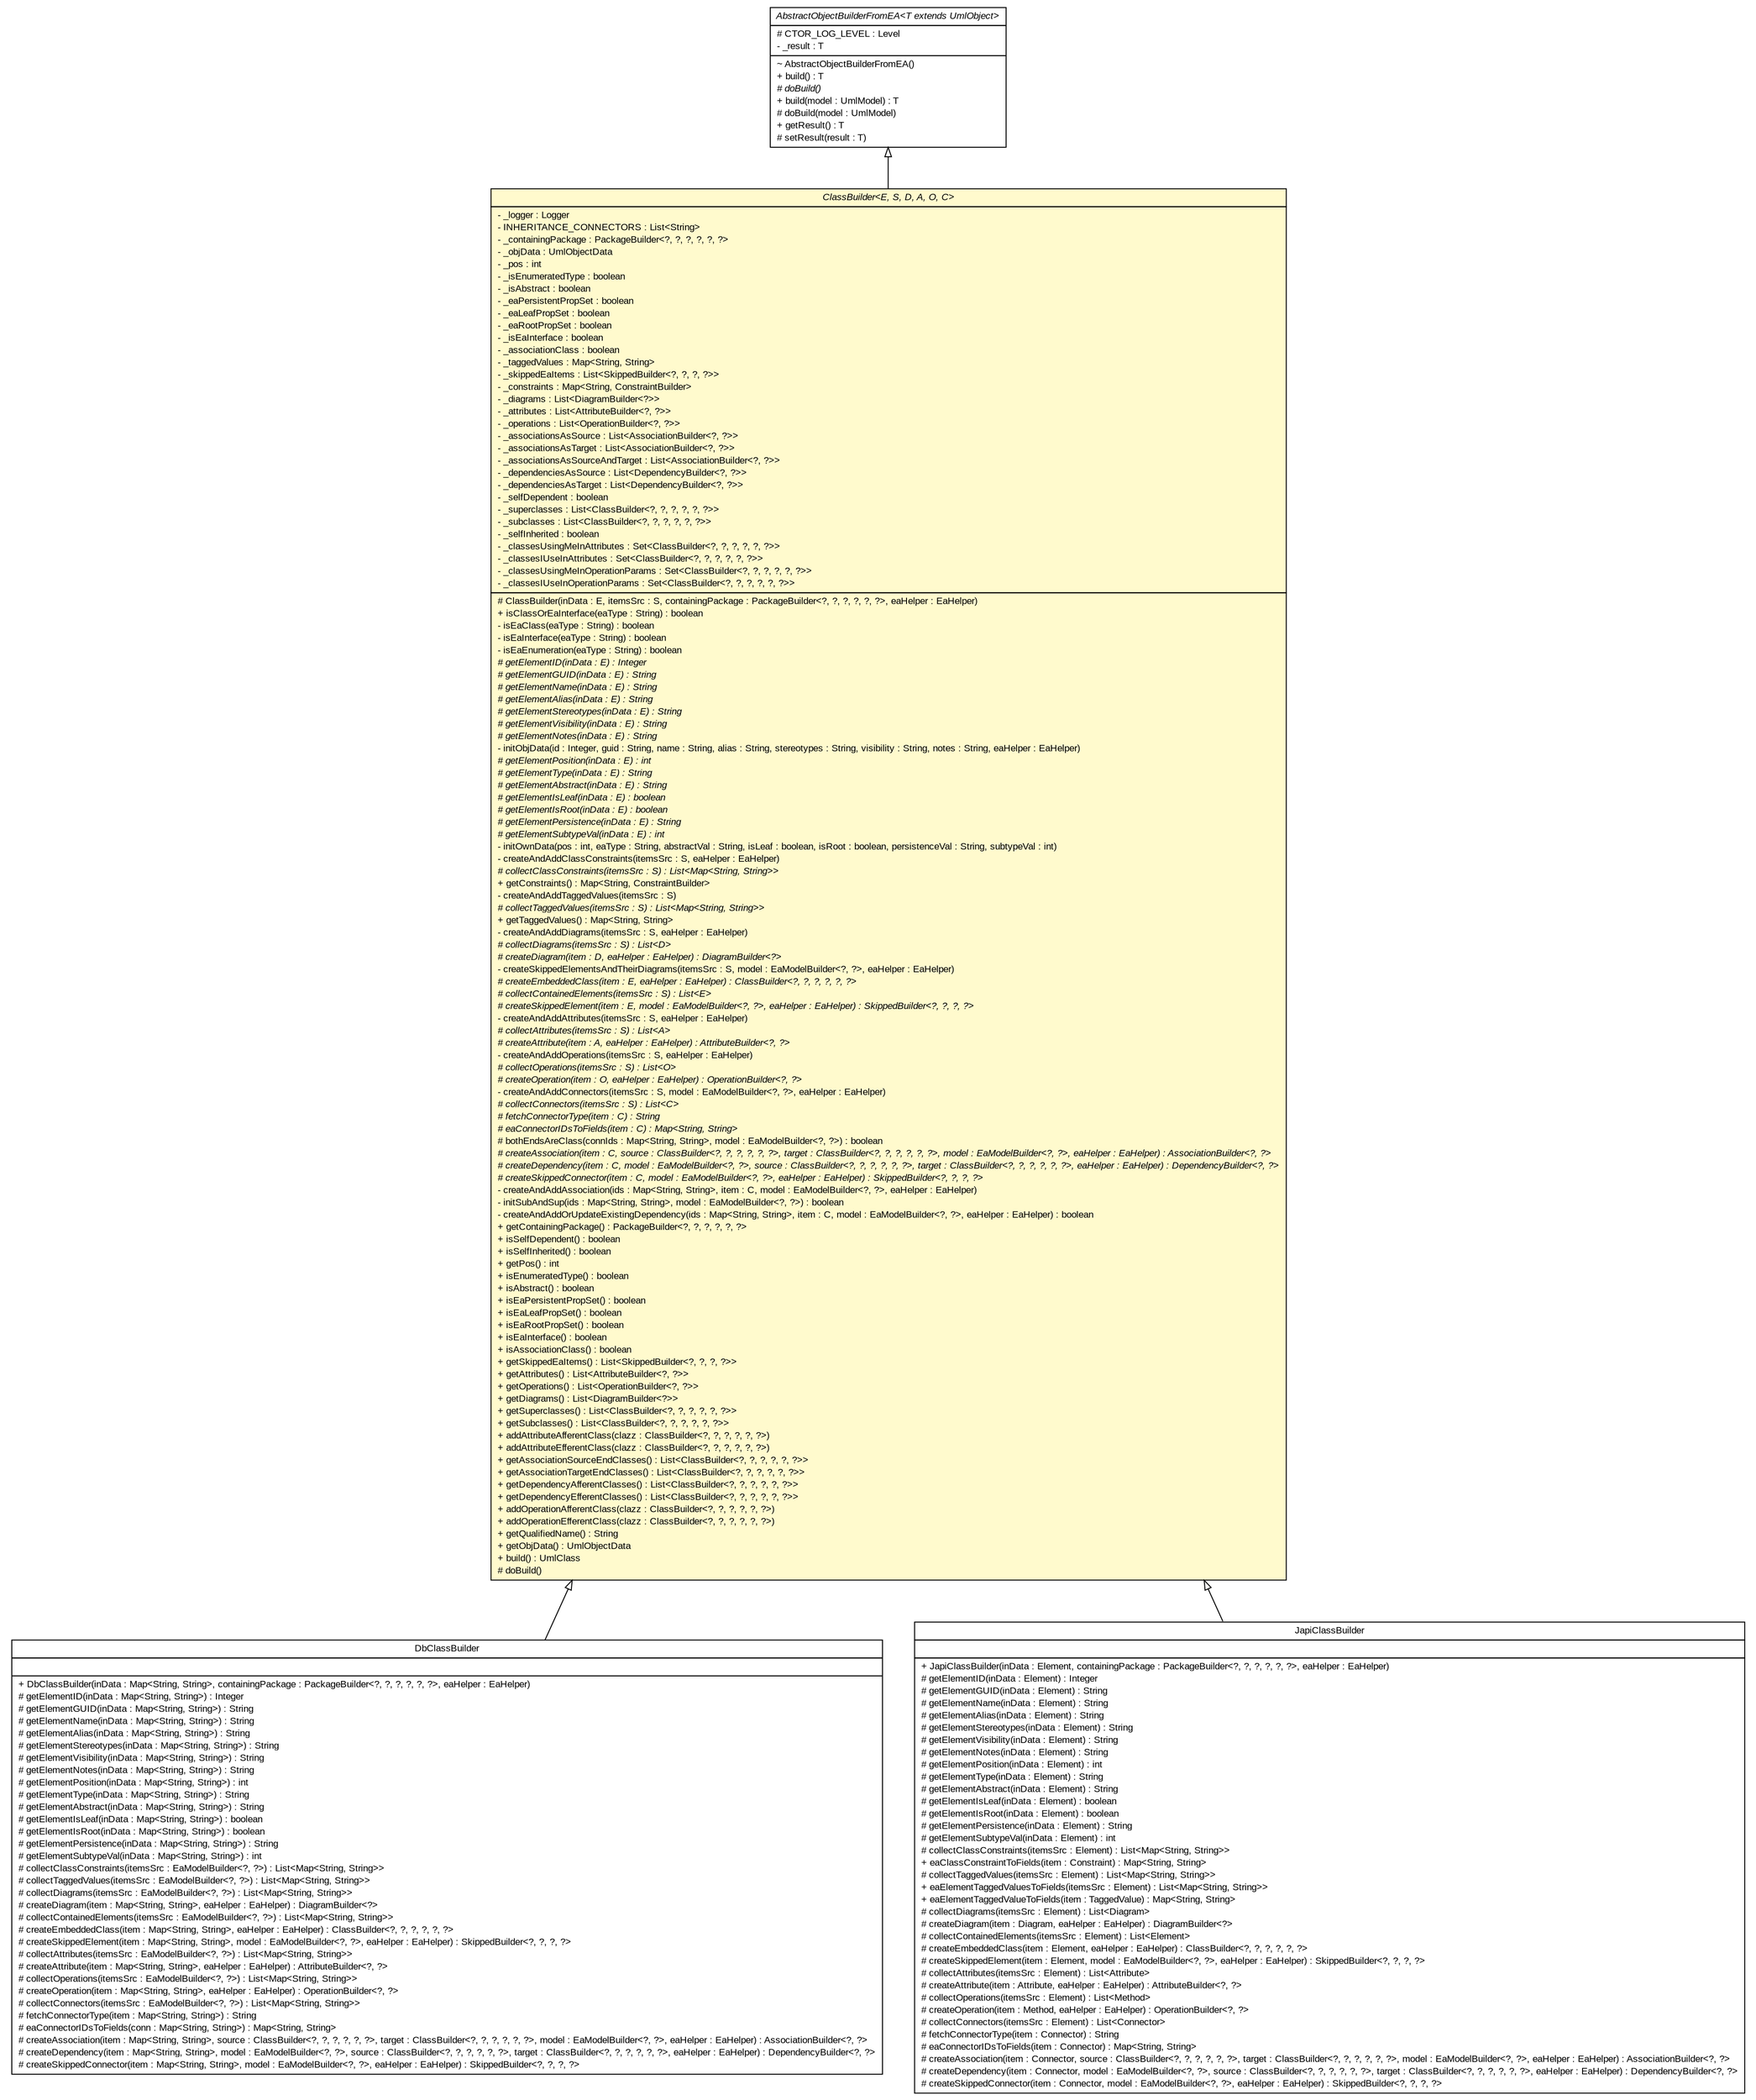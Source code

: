 #!/usr/local/bin/dot
#
# Class diagram 
# Generated by UMLGraph version R5_6_6-6-g3bdff0 (http://www.umlgraph.org/)
#

digraph G {
	edge [fontname="arial",fontsize=10,labelfontname="arial",labelfontsize=10];
	node [fontname="arial",fontsize=10,shape=plaintext];
	nodesep=0.25;
	ranksep=0.5;
	// org.tanjakostic.jcleancim.builder.ea.ClassBuilder<E, S, D, A, O, C>
	c57045 [label=<<table title="org.tanjakostic.jcleancim.builder.ea.ClassBuilder" border="0" cellborder="1" cellspacing="0" cellpadding="2" port="p" bgcolor="lemonChiffon" href="./ClassBuilder.html">
		<tr><td><table border="0" cellspacing="0" cellpadding="1">
<tr><td align="center" balign="center"><font face="Arial Italic"> ClassBuilder&lt;E, S, D, A, O, C&gt; </font></td></tr>
		</table></td></tr>
		<tr><td><table border="0" cellspacing="0" cellpadding="1">
<tr><td align="left" balign="left"> - _logger : Logger </td></tr>
<tr><td align="left" balign="left"> - INHERITANCE_CONNECTORS : List&lt;String&gt; </td></tr>
<tr><td align="left" balign="left"> - _containingPackage : PackageBuilder&lt;?, ?, ?, ?, ?, ?&gt; </td></tr>
<tr><td align="left" balign="left"> - _objData : UmlObjectData </td></tr>
<tr><td align="left" balign="left"> - _pos : int </td></tr>
<tr><td align="left" balign="left"> - _isEnumeratedType : boolean </td></tr>
<tr><td align="left" balign="left"> - _isAbstract : boolean </td></tr>
<tr><td align="left" balign="left"> - _eaPersistentPropSet : boolean </td></tr>
<tr><td align="left" balign="left"> - _eaLeafPropSet : boolean </td></tr>
<tr><td align="left" balign="left"> - _eaRootPropSet : boolean </td></tr>
<tr><td align="left" balign="left"> - _isEaInterface : boolean </td></tr>
<tr><td align="left" balign="left"> - _associationClass : boolean </td></tr>
<tr><td align="left" balign="left"> - _taggedValues : Map&lt;String, String&gt; </td></tr>
<tr><td align="left" balign="left"> - _skippedEaItems : List&lt;SkippedBuilder&lt;?, ?, ?, ?&gt;&gt; </td></tr>
<tr><td align="left" balign="left"> - _constraints : Map&lt;String, ConstraintBuilder&gt; </td></tr>
<tr><td align="left" balign="left"> - _diagrams : List&lt;DiagramBuilder&lt;?&gt;&gt; </td></tr>
<tr><td align="left" balign="left"> - _attributes : List&lt;AttributeBuilder&lt;?, ?&gt;&gt; </td></tr>
<tr><td align="left" balign="left"> - _operations : List&lt;OperationBuilder&lt;?, ?&gt;&gt; </td></tr>
<tr><td align="left" balign="left"> - _associationsAsSource : List&lt;AssociationBuilder&lt;?, ?&gt;&gt; </td></tr>
<tr><td align="left" balign="left"> - _associationsAsTarget : List&lt;AssociationBuilder&lt;?, ?&gt;&gt; </td></tr>
<tr><td align="left" balign="left"> - _associationsAsSourceAndTarget : List&lt;AssociationBuilder&lt;?, ?&gt;&gt; </td></tr>
<tr><td align="left" balign="left"> - _dependenciesAsSource : List&lt;DependencyBuilder&lt;?, ?&gt;&gt; </td></tr>
<tr><td align="left" balign="left"> - _dependenciesAsTarget : List&lt;DependencyBuilder&lt;?, ?&gt;&gt; </td></tr>
<tr><td align="left" balign="left"> - _selfDependent : boolean </td></tr>
<tr><td align="left" balign="left"> - _superclasses : List&lt;ClassBuilder&lt;?, ?, ?, ?, ?, ?&gt;&gt; </td></tr>
<tr><td align="left" balign="left"> - _subclasses : List&lt;ClassBuilder&lt;?, ?, ?, ?, ?, ?&gt;&gt; </td></tr>
<tr><td align="left" balign="left"> - _selfInherited : boolean </td></tr>
<tr><td align="left" balign="left"> - _classesUsingMeInAttributes : Set&lt;ClassBuilder&lt;?, ?, ?, ?, ?, ?&gt;&gt; </td></tr>
<tr><td align="left" balign="left"> - _classesIUseInAttributes : Set&lt;ClassBuilder&lt;?, ?, ?, ?, ?, ?&gt;&gt; </td></tr>
<tr><td align="left" balign="left"> - _classesUsingMeInOperationParams : Set&lt;ClassBuilder&lt;?, ?, ?, ?, ?, ?&gt;&gt; </td></tr>
<tr><td align="left" balign="left"> - _classesIUseInOperationParams : Set&lt;ClassBuilder&lt;?, ?, ?, ?, ?, ?&gt;&gt; </td></tr>
		</table></td></tr>
		<tr><td><table border="0" cellspacing="0" cellpadding="1">
<tr><td align="left" balign="left"> # ClassBuilder(inData : E, itemsSrc : S, containingPackage : PackageBuilder&lt;?, ?, ?, ?, ?, ?&gt;, eaHelper : EaHelper) </td></tr>
<tr><td align="left" balign="left"> + isClassOrEaInterface(eaType : String) : boolean </td></tr>
<tr><td align="left" balign="left"> - isEaClass(eaType : String) : boolean </td></tr>
<tr><td align="left" balign="left"> - isEaInterface(eaType : String) : boolean </td></tr>
<tr><td align="left" balign="left"> - isEaEnumeration(eaType : String) : boolean </td></tr>
<tr><td align="left" balign="left"><font face="Arial Italic" point-size="10.0"> # getElementID(inData : E) : Integer </font></td></tr>
<tr><td align="left" balign="left"><font face="Arial Italic" point-size="10.0"> # getElementGUID(inData : E) : String </font></td></tr>
<tr><td align="left" balign="left"><font face="Arial Italic" point-size="10.0"> # getElementName(inData : E) : String </font></td></tr>
<tr><td align="left" balign="left"><font face="Arial Italic" point-size="10.0"> # getElementAlias(inData : E) : String </font></td></tr>
<tr><td align="left" balign="left"><font face="Arial Italic" point-size="10.0"> # getElementStereotypes(inData : E) : String </font></td></tr>
<tr><td align="left" balign="left"><font face="Arial Italic" point-size="10.0"> # getElementVisibility(inData : E) : String </font></td></tr>
<tr><td align="left" balign="left"><font face="Arial Italic" point-size="10.0"> # getElementNotes(inData : E) : String </font></td></tr>
<tr><td align="left" balign="left"> - initObjData(id : Integer, guid : String, name : String, alias : String, stereotypes : String, visibility : String, notes : String, eaHelper : EaHelper) </td></tr>
<tr><td align="left" balign="left"><font face="Arial Italic" point-size="10.0"> # getElementPosition(inData : E) : int </font></td></tr>
<tr><td align="left" balign="left"><font face="Arial Italic" point-size="10.0"> # getElementType(inData : E) : String </font></td></tr>
<tr><td align="left" balign="left"><font face="Arial Italic" point-size="10.0"> # getElementAbstract(inData : E) : String </font></td></tr>
<tr><td align="left" balign="left"><font face="Arial Italic" point-size="10.0"> # getElementIsLeaf(inData : E) : boolean </font></td></tr>
<tr><td align="left" balign="left"><font face="Arial Italic" point-size="10.0"> # getElementIsRoot(inData : E) : boolean </font></td></tr>
<tr><td align="left" balign="left"><font face="Arial Italic" point-size="10.0"> # getElementPersistence(inData : E) : String </font></td></tr>
<tr><td align="left" balign="left"><font face="Arial Italic" point-size="10.0"> # getElementSubtypeVal(inData : E) : int </font></td></tr>
<tr><td align="left" balign="left"> - initOwnData(pos : int, eaType : String, abstractVal : String, isLeaf : boolean, isRoot : boolean, persistenceVal : String, subtypeVal : int) </td></tr>
<tr><td align="left" balign="left"> - createAndAddClassConstraints(itemsSrc : S, eaHelper : EaHelper) </td></tr>
<tr><td align="left" balign="left"><font face="Arial Italic" point-size="10.0"> # collectClassConstraints(itemsSrc : S) : List&lt;Map&lt;String, String&gt;&gt; </font></td></tr>
<tr><td align="left" balign="left"> + getConstraints() : Map&lt;String, ConstraintBuilder&gt; </td></tr>
<tr><td align="left" balign="left"> - createAndAddTaggedValues(itemsSrc : S) </td></tr>
<tr><td align="left" balign="left"><font face="Arial Italic" point-size="10.0"> # collectTaggedValues(itemsSrc : S) : List&lt;Map&lt;String, String&gt;&gt; </font></td></tr>
<tr><td align="left" balign="left"> + getTaggedValues() : Map&lt;String, String&gt; </td></tr>
<tr><td align="left" balign="left"> - createAndAddDiagrams(itemsSrc : S, eaHelper : EaHelper) </td></tr>
<tr><td align="left" balign="left"><font face="Arial Italic" point-size="10.0"> # collectDiagrams(itemsSrc : S) : List&lt;D&gt; </font></td></tr>
<tr><td align="left" balign="left"><font face="Arial Italic" point-size="10.0"> # createDiagram(item : D, eaHelper : EaHelper) : DiagramBuilder&lt;?&gt; </font></td></tr>
<tr><td align="left" balign="left"> - createSkippedElementsAndTheirDiagrams(itemsSrc : S, model : EaModelBuilder&lt;?, ?&gt;, eaHelper : EaHelper) </td></tr>
<tr><td align="left" balign="left"><font face="Arial Italic" point-size="10.0"> # createEmbeddedClass(item : E, eaHelper : EaHelper) : ClassBuilder&lt;?, ?, ?, ?, ?, ?&gt; </font></td></tr>
<tr><td align="left" balign="left"><font face="Arial Italic" point-size="10.0"> # collectContainedElements(itemsSrc : S) : List&lt;E&gt; </font></td></tr>
<tr><td align="left" balign="left"><font face="Arial Italic" point-size="10.0"> # createSkippedElement(item : E, model : EaModelBuilder&lt;?, ?&gt;, eaHelper : EaHelper) : SkippedBuilder&lt;?, ?, ?, ?&gt; </font></td></tr>
<tr><td align="left" balign="left"> - createAndAddAttributes(itemsSrc : S, eaHelper : EaHelper) </td></tr>
<tr><td align="left" balign="left"><font face="Arial Italic" point-size="10.0"> # collectAttributes(itemsSrc : S) : List&lt;A&gt; </font></td></tr>
<tr><td align="left" balign="left"><font face="Arial Italic" point-size="10.0"> # createAttribute(item : A, eaHelper : EaHelper) : AttributeBuilder&lt;?, ?&gt; </font></td></tr>
<tr><td align="left" balign="left"> - createAndAddOperations(itemsSrc : S, eaHelper : EaHelper) </td></tr>
<tr><td align="left" balign="left"><font face="Arial Italic" point-size="10.0"> # collectOperations(itemsSrc : S) : List&lt;O&gt; </font></td></tr>
<tr><td align="left" balign="left"><font face="Arial Italic" point-size="10.0"> # createOperation(item : O, eaHelper : EaHelper) : OperationBuilder&lt;?, ?&gt; </font></td></tr>
<tr><td align="left" balign="left"> - createAndAddConnectors(itemsSrc : S, model : EaModelBuilder&lt;?, ?&gt;, eaHelper : EaHelper) </td></tr>
<tr><td align="left" balign="left"><font face="Arial Italic" point-size="10.0"> # collectConnectors(itemsSrc : S) : List&lt;C&gt; </font></td></tr>
<tr><td align="left" balign="left"><font face="Arial Italic" point-size="10.0"> # fetchConnectorType(item : C) : String </font></td></tr>
<tr><td align="left" balign="left"><font face="Arial Italic" point-size="10.0"> # eaConnectorIDsToFields(item : C) : Map&lt;String, String&gt; </font></td></tr>
<tr><td align="left" balign="left"> # bothEndsAreClass(connIds : Map&lt;String, String&gt;, model : EaModelBuilder&lt;?, ?&gt;) : boolean </td></tr>
<tr><td align="left" balign="left"><font face="Arial Italic" point-size="10.0"> # createAssociation(item : C, source : ClassBuilder&lt;?, ?, ?, ?, ?, ?&gt;, target : ClassBuilder&lt;?, ?, ?, ?, ?, ?&gt;, model : EaModelBuilder&lt;?, ?&gt;, eaHelper : EaHelper) : AssociationBuilder&lt;?, ?&gt; </font></td></tr>
<tr><td align="left" balign="left"><font face="Arial Italic" point-size="10.0"> # createDependency(item : C, model : EaModelBuilder&lt;?, ?&gt;, source : ClassBuilder&lt;?, ?, ?, ?, ?, ?&gt;, target : ClassBuilder&lt;?, ?, ?, ?, ?, ?&gt;, eaHelper : EaHelper) : DependencyBuilder&lt;?, ?&gt; </font></td></tr>
<tr><td align="left" balign="left"><font face="Arial Italic" point-size="10.0"> # createSkippedConnector(item : C, model : EaModelBuilder&lt;?, ?&gt;, eaHelper : EaHelper) : SkippedBuilder&lt;?, ?, ?, ?&gt; </font></td></tr>
<tr><td align="left" balign="left"> - createAndAddAssociation(ids : Map&lt;String, String&gt;, item : C, model : EaModelBuilder&lt;?, ?&gt;, eaHelper : EaHelper) </td></tr>
<tr><td align="left" balign="left"> - initSubAndSup(ids : Map&lt;String, String&gt;, model : EaModelBuilder&lt;?, ?&gt;) : boolean </td></tr>
<tr><td align="left" balign="left"> - createAndAddOrUpdateExistingDependency(ids : Map&lt;String, String&gt;, item : C, model : EaModelBuilder&lt;?, ?&gt;, eaHelper : EaHelper) : boolean </td></tr>
<tr><td align="left" balign="left"> + getContainingPackage() : PackageBuilder&lt;?, ?, ?, ?, ?, ?&gt; </td></tr>
<tr><td align="left" balign="left"> + isSelfDependent() : boolean </td></tr>
<tr><td align="left" balign="left"> + isSelfInherited() : boolean </td></tr>
<tr><td align="left" balign="left"> + getPos() : int </td></tr>
<tr><td align="left" balign="left"> + isEnumeratedType() : boolean </td></tr>
<tr><td align="left" balign="left"> + isAbstract() : boolean </td></tr>
<tr><td align="left" balign="left"> + isEaPersistentPropSet() : boolean </td></tr>
<tr><td align="left" balign="left"> + isEaLeafPropSet() : boolean </td></tr>
<tr><td align="left" balign="left"> + isEaRootPropSet() : boolean </td></tr>
<tr><td align="left" balign="left"> + isEaInterface() : boolean </td></tr>
<tr><td align="left" balign="left"> + isAssociationClass() : boolean </td></tr>
<tr><td align="left" balign="left"> + getSkippedEaItems() : List&lt;SkippedBuilder&lt;?, ?, ?, ?&gt;&gt; </td></tr>
<tr><td align="left" balign="left"> + getAttributes() : List&lt;AttributeBuilder&lt;?, ?&gt;&gt; </td></tr>
<tr><td align="left" balign="left"> + getOperations() : List&lt;OperationBuilder&lt;?, ?&gt;&gt; </td></tr>
<tr><td align="left" balign="left"> + getDiagrams() : List&lt;DiagramBuilder&lt;?&gt;&gt; </td></tr>
<tr><td align="left" balign="left"> + getSuperclasses() : List&lt;ClassBuilder&lt;?, ?, ?, ?, ?, ?&gt;&gt; </td></tr>
<tr><td align="left" balign="left"> + getSubclasses() : List&lt;ClassBuilder&lt;?, ?, ?, ?, ?, ?&gt;&gt; </td></tr>
<tr><td align="left" balign="left"> + addAttributeAfferentClass(clazz : ClassBuilder&lt;?, ?, ?, ?, ?, ?&gt;) </td></tr>
<tr><td align="left" balign="left"> + addAttributeEfferentClass(clazz : ClassBuilder&lt;?, ?, ?, ?, ?, ?&gt;) </td></tr>
<tr><td align="left" balign="left"> + getAssociationSourceEndClasses() : List&lt;ClassBuilder&lt;?, ?, ?, ?, ?, ?&gt;&gt; </td></tr>
<tr><td align="left" balign="left"> + getAssociationTargetEndClasses() : List&lt;ClassBuilder&lt;?, ?, ?, ?, ?, ?&gt;&gt; </td></tr>
<tr><td align="left" balign="left"> + getDependencyAfferentClasses() : List&lt;ClassBuilder&lt;?, ?, ?, ?, ?, ?&gt;&gt; </td></tr>
<tr><td align="left" balign="left"> + getDependencyEfferentClasses() : List&lt;ClassBuilder&lt;?, ?, ?, ?, ?, ?&gt;&gt; </td></tr>
<tr><td align="left" balign="left"> + addOperationAfferentClass(clazz : ClassBuilder&lt;?, ?, ?, ?, ?, ?&gt;) </td></tr>
<tr><td align="left" balign="left"> + addOperationEfferentClass(clazz : ClassBuilder&lt;?, ?, ?, ?, ?, ?&gt;) </td></tr>
<tr><td align="left" balign="left"> + getQualifiedName() : String </td></tr>
<tr><td align="left" balign="left"> + getObjData() : UmlObjectData </td></tr>
<tr><td align="left" balign="left"> + build() : UmlClass </td></tr>
<tr><td align="left" balign="left"> # doBuild() </td></tr>
		</table></td></tr>
		</table>>, URL="./ClassBuilder.html", fontname="arial", fontcolor="black", fontsize=10.0];
	// org.tanjakostic.jcleancim.builder.ea.AbstractObjectBuilderFromEA<T extends org.tanjakostic.jcleancim.model.UmlObject>
	c57049 [label=<<table title="org.tanjakostic.jcleancim.builder.ea.AbstractObjectBuilderFromEA" border="0" cellborder="1" cellspacing="0" cellpadding="2" port="p" href="./AbstractObjectBuilderFromEA.html">
		<tr><td><table border="0" cellspacing="0" cellpadding="1">
<tr><td align="center" balign="center"><font face="Arial Italic"> AbstractObjectBuilderFromEA&lt;T extends UmlObject&gt; </font></td></tr>
		</table></td></tr>
		<tr><td><table border="0" cellspacing="0" cellpadding="1">
<tr><td align="left" balign="left"> # CTOR_LOG_LEVEL : Level </td></tr>
<tr><td align="left" balign="left"> - _result : T </td></tr>
		</table></td></tr>
		<tr><td><table border="0" cellspacing="0" cellpadding="1">
<tr><td align="left" balign="left"> ~ AbstractObjectBuilderFromEA() </td></tr>
<tr><td align="left" balign="left"> + build() : T </td></tr>
<tr><td align="left" balign="left"><font face="Arial Italic" point-size="10.0"> # doBuild() </font></td></tr>
<tr><td align="left" balign="left"> + build(model : UmlModel) : T </td></tr>
<tr><td align="left" balign="left"> # doBuild(model : UmlModel) </td></tr>
<tr><td align="left" balign="left"> + getResult() : T </td></tr>
<tr><td align="left" balign="left"> # setResult(result : T) </td></tr>
		</table></td></tr>
		</table>>, URL="./AbstractObjectBuilderFromEA.html", fontname="arial", fontcolor="black", fontsize=10.0];
	// org.tanjakostic.jcleancim.builder.ea.db.DbClassBuilder
	c57059 [label=<<table title="org.tanjakostic.jcleancim.builder.ea.db.DbClassBuilder" border="0" cellborder="1" cellspacing="0" cellpadding="2" port="p" href="./db/DbClassBuilder.html">
		<tr><td><table border="0" cellspacing="0" cellpadding="1">
<tr><td align="center" balign="center"> DbClassBuilder </td></tr>
		</table></td></tr>
		<tr><td><table border="0" cellspacing="0" cellpadding="1">
<tr><td align="left" balign="left">  </td></tr>
		</table></td></tr>
		<tr><td><table border="0" cellspacing="0" cellpadding="1">
<tr><td align="left" balign="left"> + DbClassBuilder(inData : Map&lt;String, String&gt;, containingPackage : PackageBuilder&lt;?, ?, ?, ?, ?, ?&gt;, eaHelper : EaHelper) </td></tr>
<tr><td align="left" balign="left"> # getElementID(inData : Map&lt;String, String&gt;) : Integer </td></tr>
<tr><td align="left" balign="left"> # getElementGUID(inData : Map&lt;String, String&gt;) : String </td></tr>
<tr><td align="left" balign="left"> # getElementName(inData : Map&lt;String, String&gt;) : String </td></tr>
<tr><td align="left" balign="left"> # getElementAlias(inData : Map&lt;String, String&gt;) : String </td></tr>
<tr><td align="left" balign="left"> # getElementStereotypes(inData : Map&lt;String, String&gt;) : String </td></tr>
<tr><td align="left" balign="left"> # getElementVisibility(inData : Map&lt;String, String&gt;) : String </td></tr>
<tr><td align="left" balign="left"> # getElementNotes(inData : Map&lt;String, String&gt;) : String </td></tr>
<tr><td align="left" balign="left"> # getElementPosition(inData : Map&lt;String, String&gt;) : int </td></tr>
<tr><td align="left" balign="left"> # getElementType(inData : Map&lt;String, String&gt;) : String </td></tr>
<tr><td align="left" balign="left"> # getElementAbstract(inData : Map&lt;String, String&gt;) : String </td></tr>
<tr><td align="left" balign="left"> # getElementIsLeaf(inData : Map&lt;String, String&gt;) : boolean </td></tr>
<tr><td align="left" balign="left"> # getElementIsRoot(inData : Map&lt;String, String&gt;) : boolean </td></tr>
<tr><td align="left" balign="left"> # getElementPersistence(inData : Map&lt;String, String&gt;) : String </td></tr>
<tr><td align="left" balign="left"> # getElementSubtypeVal(inData : Map&lt;String, String&gt;) : int </td></tr>
<tr><td align="left" balign="left"> # collectClassConstraints(itemsSrc : EaModelBuilder&lt;?, ?&gt;) : List&lt;Map&lt;String, String&gt;&gt; </td></tr>
<tr><td align="left" balign="left"> # collectTaggedValues(itemsSrc : EaModelBuilder&lt;?, ?&gt;) : List&lt;Map&lt;String, String&gt;&gt; </td></tr>
<tr><td align="left" balign="left"> # collectDiagrams(itemsSrc : EaModelBuilder&lt;?, ?&gt;) : List&lt;Map&lt;String, String&gt;&gt; </td></tr>
<tr><td align="left" balign="left"> # createDiagram(item : Map&lt;String, String&gt;, eaHelper : EaHelper) : DiagramBuilder&lt;?&gt; </td></tr>
<tr><td align="left" balign="left"> # collectContainedElements(itemsSrc : EaModelBuilder&lt;?, ?&gt;) : List&lt;Map&lt;String, String&gt;&gt; </td></tr>
<tr><td align="left" balign="left"> # createEmbeddedClass(item : Map&lt;String, String&gt;, eaHelper : EaHelper) : ClassBuilder&lt;?, ?, ?, ?, ?, ?&gt; </td></tr>
<tr><td align="left" balign="left"> # createSkippedElement(item : Map&lt;String, String&gt;, model : EaModelBuilder&lt;?, ?&gt;, eaHelper : EaHelper) : SkippedBuilder&lt;?, ?, ?, ?&gt; </td></tr>
<tr><td align="left" balign="left"> # collectAttributes(itemsSrc : EaModelBuilder&lt;?, ?&gt;) : List&lt;Map&lt;String, String&gt;&gt; </td></tr>
<tr><td align="left" balign="left"> # createAttribute(item : Map&lt;String, String&gt;, eaHelper : EaHelper) : AttributeBuilder&lt;?, ?&gt; </td></tr>
<tr><td align="left" balign="left"> # collectOperations(itemsSrc : EaModelBuilder&lt;?, ?&gt;) : List&lt;Map&lt;String, String&gt;&gt; </td></tr>
<tr><td align="left" balign="left"> # createOperation(item : Map&lt;String, String&gt;, eaHelper : EaHelper) : OperationBuilder&lt;?, ?&gt; </td></tr>
<tr><td align="left" balign="left"> # collectConnectors(itemsSrc : EaModelBuilder&lt;?, ?&gt;) : List&lt;Map&lt;String, String&gt;&gt; </td></tr>
<tr><td align="left" balign="left"> # fetchConnectorType(item : Map&lt;String, String&gt;) : String </td></tr>
<tr><td align="left" balign="left"> # eaConnectorIDsToFields(conn : Map&lt;String, String&gt;) : Map&lt;String, String&gt; </td></tr>
<tr><td align="left" balign="left"> # createAssociation(item : Map&lt;String, String&gt;, source : ClassBuilder&lt;?, ?, ?, ?, ?, ?&gt;, target : ClassBuilder&lt;?, ?, ?, ?, ?, ?&gt;, model : EaModelBuilder&lt;?, ?&gt;, eaHelper : EaHelper) : AssociationBuilder&lt;?, ?&gt; </td></tr>
<tr><td align="left" balign="left"> # createDependency(item : Map&lt;String, String&gt;, model : EaModelBuilder&lt;?, ?&gt;, source : ClassBuilder&lt;?, ?, ?, ?, ?, ?&gt;, target : ClassBuilder&lt;?, ?, ?, ?, ?, ?&gt;, eaHelper : EaHelper) : DependencyBuilder&lt;?, ?&gt; </td></tr>
<tr><td align="left" balign="left"> # createSkippedConnector(item : Map&lt;String, String&gt;, model : EaModelBuilder&lt;?, ?&gt;, eaHelper : EaHelper) : SkippedBuilder&lt;?, ?, ?, ?&gt; </td></tr>
		</table></td></tr>
		</table>>, URL="./db/DbClassBuilder.html", fontname="arial", fontcolor="black", fontsize=10.0];
	// org.tanjakostic.jcleancim.builder.ea.japi.JapiClassBuilder
	c57073 [label=<<table title="org.tanjakostic.jcleancim.builder.ea.japi.JapiClassBuilder" border="0" cellborder="1" cellspacing="0" cellpadding="2" port="p" href="./japi/JapiClassBuilder.html">
		<tr><td><table border="0" cellspacing="0" cellpadding="1">
<tr><td align="center" balign="center"> JapiClassBuilder </td></tr>
		</table></td></tr>
		<tr><td><table border="0" cellspacing="0" cellpadding="1">
<tr><td align="left" balign="left">  </td></tr>
		</table></td></tr>
		<tr><td><table border="0" cellspacing="0" cellpadding="1">
<tr><td align="left" balign="left"> + JapiClassBuilder(inData : Element, containingPackage : PackageBuilder&lt;?, ?, ?, ?, ?, ?&gt;, eaHelper : EaHelper) </td></tr>
<tr><td align="left" balign="left"> # getElementID(inData : Element) : Integer </td></tr>
<tr><td align="left" balign="left"> # getElementGUID(inData : Element) : String </td></tr>
<tr><td align="left" balign="left"> # getElementName(inData : Element) : String </td></tr>
<tr><td align="left" balign="left"> # getElementAlias(inData : Element) : String </td></tr>
<tr><td align="left" balign="left"> # getElementStereotypes(inData : Element) : String </td></tr>
<tr><td align="left" balign="left"> # getElementVisibility(inData : Element) : String </td></tr>
<tr><td align="left" balign="left"> # getElementNotes(inData : Element) : String </td></tr>
<tr><td align="left" balign="left"> # getElementPosition(inData : Element) : int </td></tr>
<tr><td align="left" balign="left"> # getElementType(inData : Element) : String </td></tr>
<tr><td align="left" balign="left"> # getElementAbstract(inData : Element) : String </td></tr>
<tr><td align="left" balign="left"> # getElementIsLeaf(inData : Element) : boolean </td></tr>
<tr><td align="left" balign="left"> # getElementIsRoot(inData : Element) : boolean </td></tr>
<tr><td align="left" balign="left"> # getElementPersistence(inData : Element) : String </td></tr>
<tr><td align="left" balign="left"> # getElementSubtypeVal(inData : Element) : int </td></tr>
<tr><td align="left" balign="left"> # collectClassConstraints(itemsSrc : Element) : List&lt;Map&lt;String, String&gt;&gt; </td></tr>
<tr><td align="left" balign="left"> + eaClassConstraintToFields(item : Constraint) : Map&lt;String, String&gt; </td></tr>
<tr><td align="left" balign="left"> # collectTaggedValues(itemsSrc : Element) : List&lt;Map&lt;String, String&gt;&gt; </td></tr>
<tr><td align="left" balign="left"> + eaElementTaggedValuesToFields(itemsSrc : Element) : List&lt;Map&lt;String, String&gt;&gt; </td></tr>
<tr><td align="left" balign="left"> + eaElementTaggedValueToFields(item : TaggedValue) : Map&lt;String, String&gt; </td></tr>
<tr><td align="left" balign="left"> # collectDiagrams(itemsSrc : Element) : List&lt;Diagram&gt; </td></tr>
<tr><td align="left" balign="left"> # createDiagram(item : Diagram, eaHelper : EaHelper) : DiagramBuilder&lt;?&gt; </td></tr>
<tr><td align="left" balign="left"> # collectContainedElements(itemsSrc : Element) : List&lt;Element&gt; </td></tr>
<tr><td align="left" balign="left"> # createEmbeddedClass(item : Element, eaHelper : EaHelper) : ClassBuilder&lt;?, ?, ?, ?, ?, ?&gt; </td></tr>
<tr><td align="left" balign="left"> # createSkippedElement(item : Element, model : EaModelBuilder&lt;?, ?&gt;, eaHelper : EaHelper) : SkippedBuilder&lt;?, ?, ?, ?&gt; </td></tr>
<tr><td align="left" balign="left"> # collectAttributes(itemsSrc : Element) : List&lt;Attribute&gt; </td></tr>
<tr><td align="left" balign="left"> # createAttribute(item : Attribute, eaHelper : EaHelper) : AttributeBuilder&lt;?, ?&gt; </td></tr>
<tr><td align="left" balign="left"> # collectOperations(itemsSrc : Element) : List&lt;Method&gt; </td></tr>
<tr><td align="left" balign="left"> # createOperation(item : Method, eaHelper : EaHelper) : OperationBuilder&lt;?, ?&gt; </td></tr>
<tr><td align="left" balign="left"> # collectConnectors(itemsSrc : Element) : List&lt;Connector&gt; </td></tr>
<tr><td align="left" balign="left"> # fetchConnectorType(item : Connector) : String </td></tr>
<tr><td align="left" balign="left"> # eaConnectorIDsToFields(item : Connector) : Map&lt;String, String&gt; </td></tr>
<tr><td align="left" balign="left"> # createAssociation(item : Connector, source : ClassBuilder&lt;?, ?, ?, ?, ?, ?&gt;, target : ClassBuilder&lt;?, ?, ?, ?, ?, ?&gt;, model : EaModelBuilder&lt;?, ?&gt;, eaHelper : EaHelper) : AssociationBuilder&lt;?, ?&gt; </td></tr>
<tr><td align="left" balign="left"> # createDependency(item : Connector, model : EaModelBuilder&lt;?, ?&gt;, source : ClassBuilder&lt;?, ?, ?, ?, ?, ?&gt;, target : ClassBuilder&lt;?, ?, ?, ?, ?, ?&gt;, eaHelper : EaHelper) : DependencyBuilder&lt;?, ?&gt; </td></tr>
<tr><td align="left" balign="left"> # createSkippedConnector(item : Connector, model : EaModelBuilder&lt;?, ?&gt;, eaHelper : EaHelper) : SkippedBuilder&lt;?, ?, ?, ?&gt; </td></tr>
		</table></td></tr>
		</table>>, URL="./japi/JapiClassBuilder.html", fontname="arial", fontcolor="black", fontsize=10.0];
	//org.tanjakostic.jcleancim.builder.ea.ClassBuilder<E, S, D, A, O, C> extends org.tanjakostic.jcleancim.builder.ea.AbstractObjectBuilderFromEA<org.tanjakostic.jcleancim.model.UmlClass>
	c57049:p -> c57045:p [dir=back,arrowtail=empty];
	//org.tanjakostic.jcleancim.builder.ea.db.DbClassBuilder extends org.tanjakostic.jcleancim.builder.ea.ClassBuilder<java.util.Map<java.lang.String, java.lang.String>, org.tanjakostic.jcleancim.builder.ea.EaModelBuilder<?, ?>, java.util.Map<java.lang.String, java.lang.String>, java.util.Map<java.lang.String, java.lang.String>, java.util.Map<java.lang.String, java.lang.String>, java.util.Map<java.lang.String, java.lang.String>>
	c57045:p -> c57059:p [dir=back,arrowtail=empty];
	//org.tanjakostic.jcleancim.builder.ea.japi.JapiClassBuilder extends org.tanjakostic.jcleancim.builder.ea.ClassBuilder<org.sparx.Element, org.sparx.Element, org.sparx.Diagram, org.sparx.Attribute, org.sparx.Method, org.sparx.Connector>
	c57045:p -> c57073:p [dir=back,arrowtail=empty];
}

